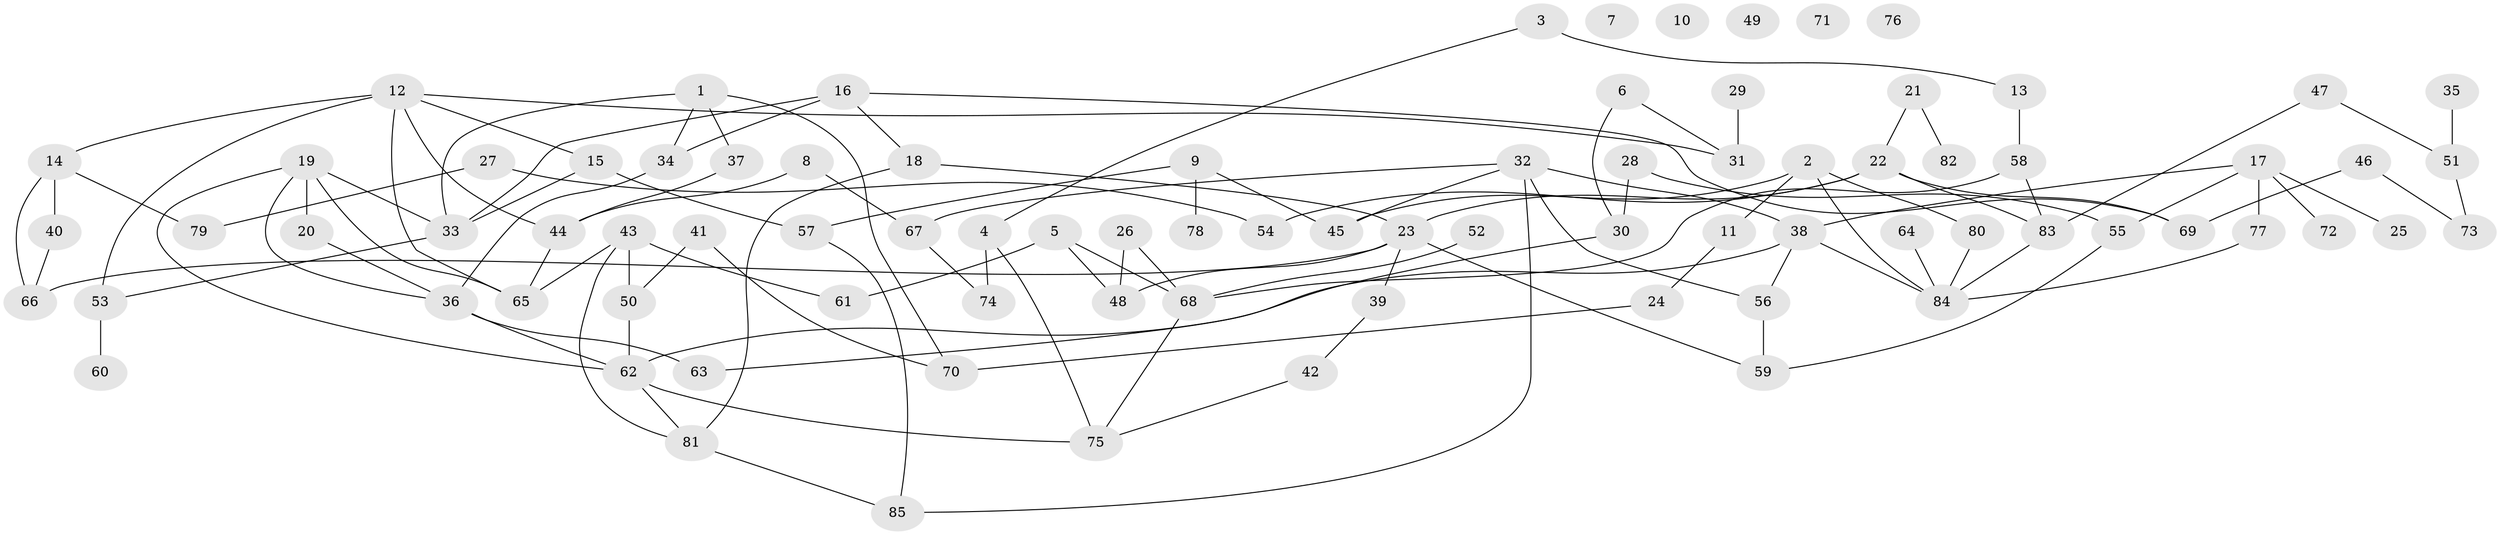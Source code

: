 // Generated by graph-tools (version 1.1) at 2025/13/03/09/25 04:13:10]
// undirected, 85 vertices, 117 edges
graph export_dot {
graph [start="1"]
  node [color=gray90,style=filled];
  1;
  2;
  3;
  4;
  5;
  6;
  7;
  8;
  9;
  10;
  11;
  12;
  13;
  14;
  15;
  16;
  17;
  18;
  19;
  20;
  21;
  22;
  23;
  24;
  25;
  26;
  27;
  28;
  29;
  30;
  31;
  32;
  33;
  34;
  35;
  36;
  37;
  38;
  39;
  40;
  41;
  42;
  43;
  44;
  45;
  46;
  47;
  48;
  49;
  50;
  51;
  52;
  53;
  54;
  55;
  56;
  57;
  58;
  59;
  60;
  61;
  62;
  63;
  64;
  65;
  66;
  67;
  68;
  69;
  70;
  71;
  72;
  73;
  74;
  75;
  76;
  77;
  78;
  79;
  80;
  81;
  82;
  83;
  84;
  85;
  1 -- 33;
  1 -- 34;
  1 -- 37;
  1 -- 70;
  2 -- 11;
  2 -- 45;
  2 -- 80;
  2 -- 84;
  3 -- 4;
  3 -- 13;
  4 -- 74;
  4 -- 75;
  5 -- 48;
  5 -- 61;
  5 -- 68;
  6 -- 30;
  6 -- 31;
  8 -- 44;
  8 -- 67;
  9 -- 45;
  9 -- 57;
  9 -- 78;
  11 -- 24;
  12 -- 14;
  12 -- 15;
  12 -- 31;
  12 -- 44;
  12 -- 53;
  12 -- 65;
  13 -- 58;
  14 -- 40;
  14 -- 66;
  14 -- 79;
  15 -- 33;
  15 -- 57;
  16 -- 18;
  16 -- 33;
  16 -- 34;
  16 -- 69;
  17 -- 25;
  17 -- 38;
  17 -- 55;
  17 -- 72;
  17 -- 77;
  18 -- 23;
  18 -- 81;
  19 -- 20;
  19 -- 33;
  19 -- 36;
  19 -- 62;
  19 -- 65;
  20 -- 36;
  21 -- 22;
  21 -- 82;
  22 -- 23;
  22 -- 54;
  22 -- 69;
  22 -- 83;
  23 -- 39;
  23 -- 48;
  23 -- 59;
  23 -- 66;
  24 -- 70;
  26 -- 48;
  26 -- 68;
  27 -- 54;
  27 -- 79;
  28 -- 30;
  28 -- 55;
  29 -- 31;
  30 -- 63;
  32 -- 38;
  32 -- 45;
  32 -- 56;
  32 -- 67;
  32 -- 85;
  33 -- 53;
  34 -- 36;
  35 -- 51;
  36 -- 62;
  36 -- 63;
  37 -- 44;
  38 -- 56;
  38 -- 62;
  38 -- 84;
  39 -- 42;
  40 -- 66;
  41 -- 50;
  41 -- 70;
  42 -- 75;
  43 -- 50;
  43 -- 61;
  43 -- 65;
  43 -- 81;
  44 -- 65;
  46 -- 69;
  46 -- 73;
  47 -- 51;
  47 -- 83;
  50 -- 62;
  51 -- 73;
  52 -- 68;
  53 -- 60;
  55 -- 59;
  56 -- 59;
  57 -- 85;
  58 -- 68;
  58 -- 83;
  62 -- 75;
  62 -- 81;
  64 -- 84;
  67 -- 74;
  68 -- 75;
  77 -- 84;
  80 -- 84;
  81 -- 85;
  83 -- 84;
}
